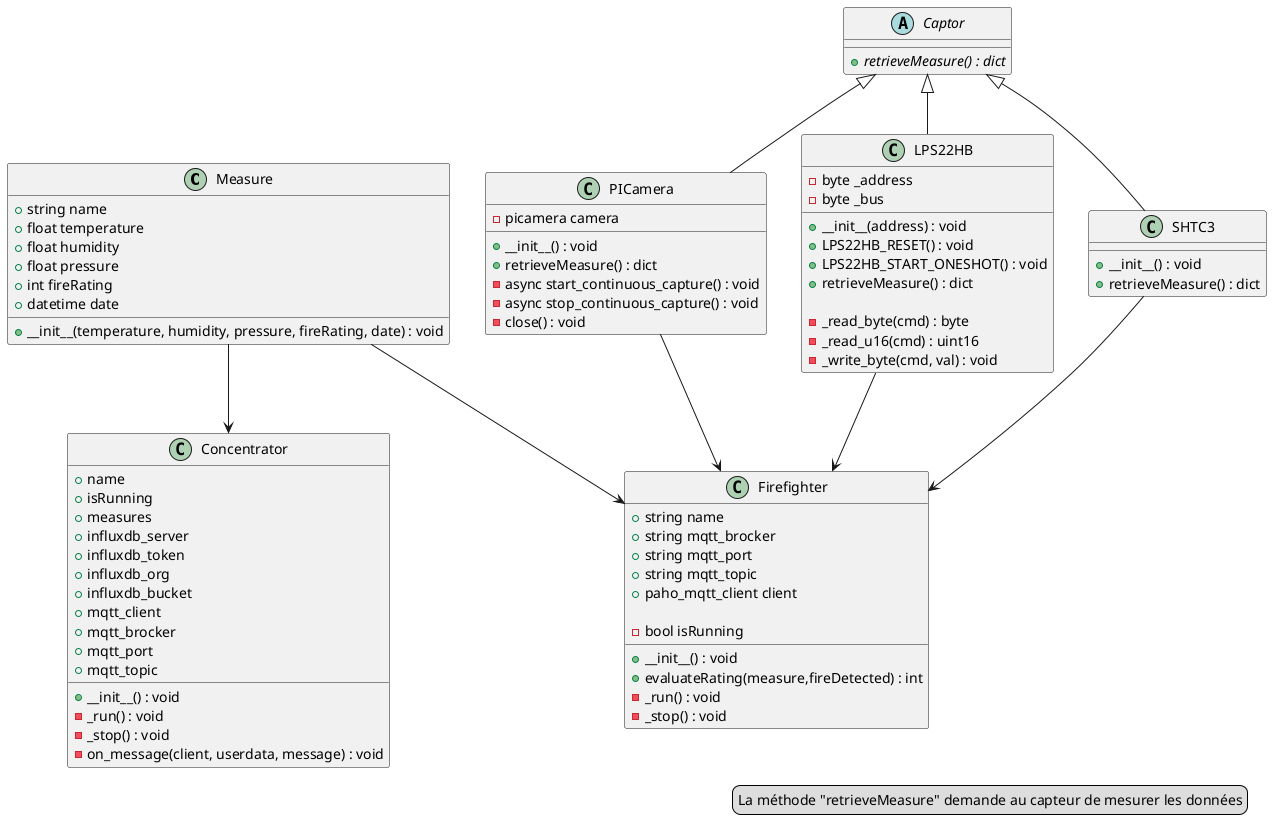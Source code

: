 @startuml IoT_Incendie_UML
class Measure
{
  + string name
  + float temperature
  + float humidity
  + float pressure
  + int fireRating
  + datetime date

  + __init__(temperature, humidity, pressure, fireRating, date) : void
}

class Concentrator
{
  + name
  + isRunning
  + measures
  + influxdb_server
  + influxdb_token
  + influxdb_org
  + influxdb_bucket
  + mqtt_client
  + mqtt_brocker
  + mqtt_port
  + mqtt_topic

  + __init__() : void
  - _run() : void
  - _stop() : void
  - on_message(client, userdata, message) : void
}

class Firefighter
{
  + string name
  + string mqtt_brocker
  + string mqtt_port
  + string mqtt_topic
  + paho_mqtt_client client

  - bool isRunning

  + __init__() : void
  + evaluateRating(measure,fireDetected) : int
  - _run() : void
  - _stop() : void
}

abstract class Captor
{
  + {abstract} retrieveMeasure() : dict
}

class PICamera
{
  - picamera camera

  + __init__() : void
  + retrieveMeasure() : dict
  - async start_continuous_capture() : void
  - async stop_continuous_capture() : void
  - close() : void
}

class LPS22HB
{
  - byte _address
  - byte _bus

  + __init__(address) : void
  + LPS22HB_RESET() : void
  + LPS22HB_START_ONESHOT() : void
  + retrieveMeasure() : dict

  - _read_byte(cmd) : byte
  - _read_u16(cmd) : uint16
  - _write_byte(cmd, val) : void
}

class SHTC3
{
  + __init__() : void
  + retrieveMeasure() : dict
}

Measure --> Firefighter
Measure --> Concentrator

PICamera --> Firefighter
LPS22HB --> Firefighter
SHTC3 --> Firefighter

Captor <|-- PICamera
Captor <|-- LPS22HB
Captor <|-- SHTC3

legend right
  La méthode "retrieveMeasure" demande au capteur de mesurer les données
endlegend

@enduml